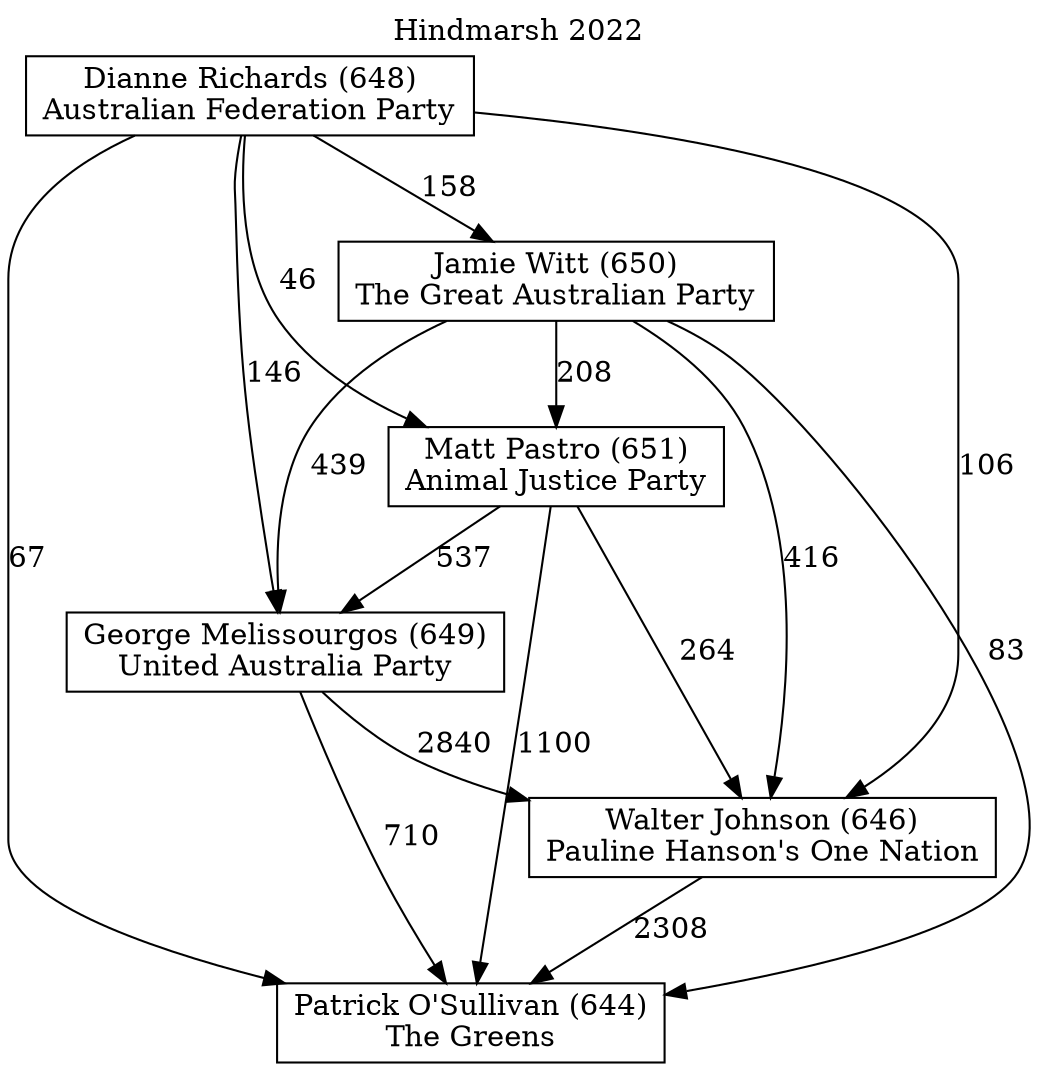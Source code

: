 // House preference flow
digraph "Patrick O'Sullivan (644)_Hindmarsh_2022" {
	graph [label="Hindmarsh 2022" labelloc=t mclimit=10]
	node [shape=box]
	"Dianne Richards (648)" [label="Dianne Richards (648)
Australian Federation Party"]
	"George Melissourgos (649)" [label="George Melissourgos (649)
United Australia Party"]
	"Jamie Witt (650)" [label="Jamie Witt (650)
The Great Australian Party"]
	"Matt Pastro (651)" [label="Matt Pastro (651)
Animal Justice Party"]
	"Patrick O'Sullivan (644)" [label="Patrick O'Sullivan (644)
The Greens"]
	"Walter Johnson (646)" [label="Walter Johnson (646)
Pauline Hanson's One Nation"]
	"Dianne Richards (648)" -> "George Melissourgos (649)" [label=146]
	"Dianne Richards (648)" -> "Jamie Witt (650)" [label=158]
	"Dianne Richards (648)" -> "Matt Pastro (651)" [label=46]
	"Dianne Richards (648)" -> "Patrick O'Sullivan (644)" [label=67]
	"Dianne Richards (648)" -> "Walter Johnson (646)" [label=106]
	"George Melissourgos (649)" -> "Patrick O'Sullivan (644)" [label=710]
	"George Melissourgos (649)" -> "Walter Johnson (646)" [label=2840]
	"Jamie Witt (650)" -> "George Melissourgos (649)" [label=439]
	"Jamie Witt (650)" -> "Matt Pastro (651)" [label=208]
	"Jamie Witt (650)" -> "Patrick O'Sullivan (644)" [label=83]
	"Jamie Witt (650)" -> "Walter Johnson (646)" [label=416]
	"Matt Pastro (651)" -> "George Melissourgos (649)" [label=537]
	"Matt Pastro (651)" -> "Patrick O'Sullivan (644)" [label=1100]
	"Matt Pastro (651)" -> "Walter Johnson (646)" [label=264]
	"Walter Johnson (646)" -> "Patrick O'Sullivan (644)" [label=2308]
}
